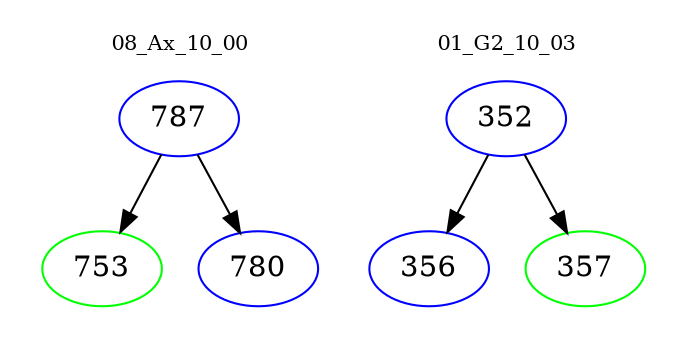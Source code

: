 digraph{
subgraph cluster_0 {
color = white
label = "08_Ax_10_00";
fontsize=10;
T0_787 [label="787", color="blue"]
T0_787 -> T0_753 [color="black"]
T0_753 [label="753", color="green"]
T0_787 -> T0_780 [color="black"]
T0_780 [label="780", color="blue"]
}
subgraph cluster_1 {
color = white
label = "01_G2_10_03";
fontsize=10;
T1_352 [label="352", color="blue"]
T1_352 -> T1_356 [color="black"]
T1_356 [label="356", color="blue"]
T1_352 -> T1_357 [color="black"]
T1_357 [label="357", color="green"]
}
}
